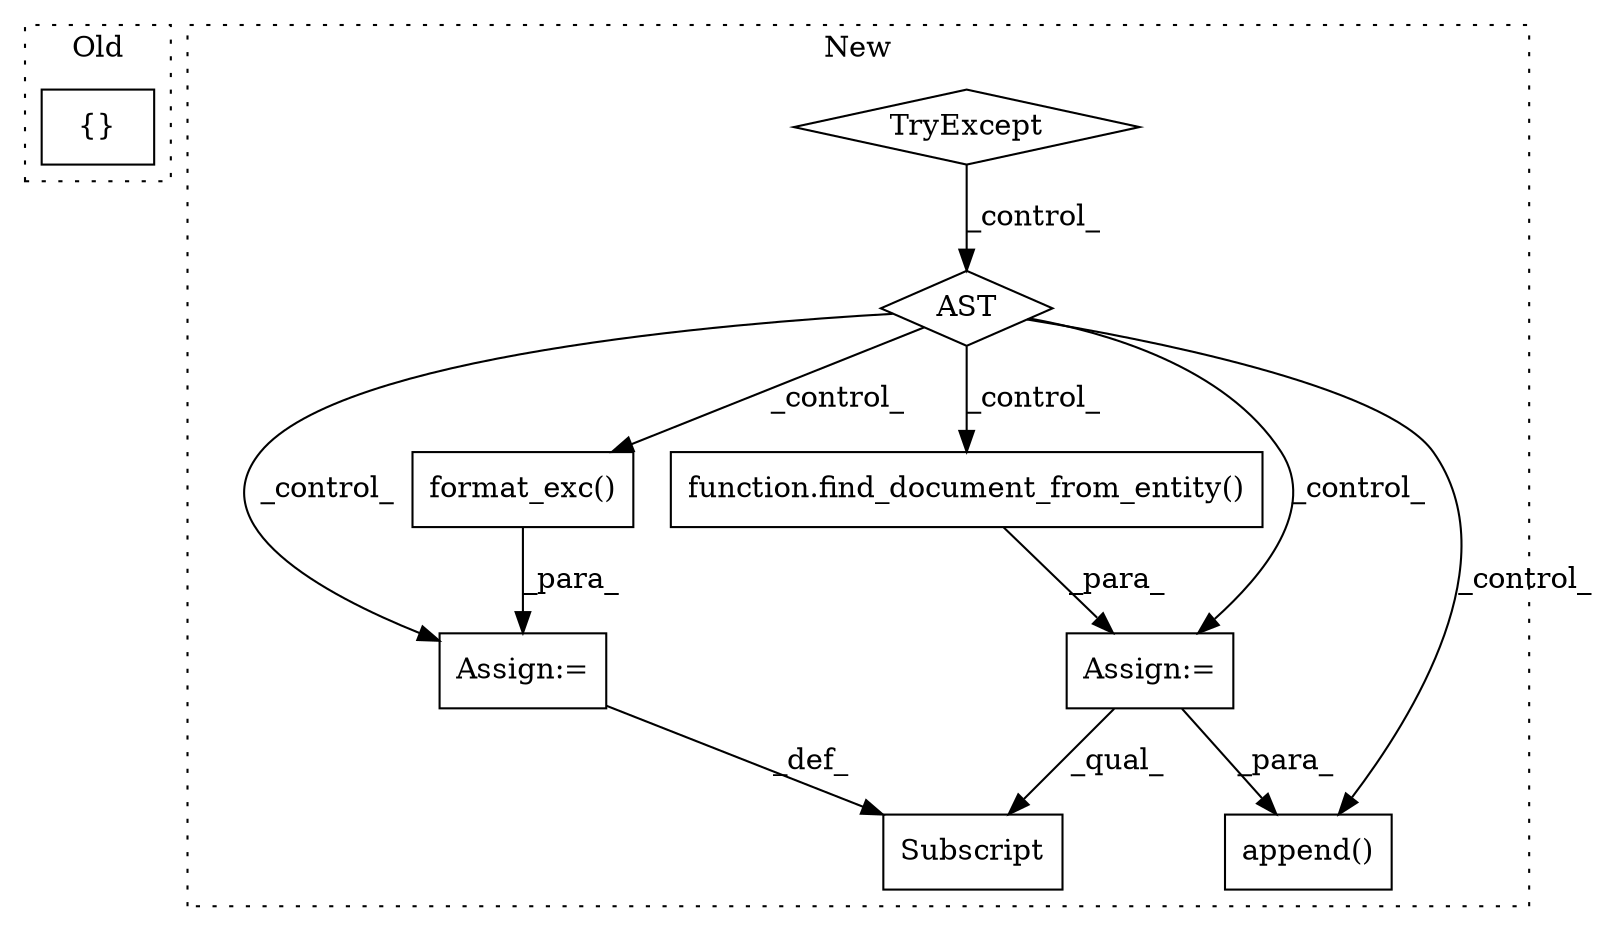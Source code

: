 digraph G {
subgraph cluster0 {
1 [label="{}" a="59" s="3096,3096" l="2,1" shape="box"];
label = "Old";
style="dotted";
}
subgraph cluster1 {
2 [label="format_exc()" a="75" s="3607" l="22" shape="box"];
3 [label="AST" a="2" s="3458,0" l="7,0" shape="diamond"];
4 [label="TryExcept" a="71" s="2478" l="29" shape="diamond"];
5 [label="Assign:=" a="68" s="3604" l="3" shape="box"];
6 [label="Subscript" a="63" s="3570,0" l="34,0" shape="box"];
7 [label="append()" a="75" s="3654,3676" l="19,1" shape="box"];
8 [label="function.find_document_from_entity()" a="75" s="3506,3544" l="26,1" shape="box"];
9 [label="Assign:=" a="68" s="3503" l="3" shape="box"];
label = "New";
style="dotted";
}
2 -> 5 [label="_para_"];
3 -> 5 [label="_control_"];
3 -> 9 [label="_control_"];
3 -> 7 [label="_control_"];
3 -> 8 [label="_control_"];
3 -> 2 [label="_control_"];
4 -> 3 [label="_control_"];
5 -> 6 [label="_def_"];
8 -> 9 [label="_para_"];
9 -> 6 [label="_qual_"];
9 -> 7 [label="_para_"];
}